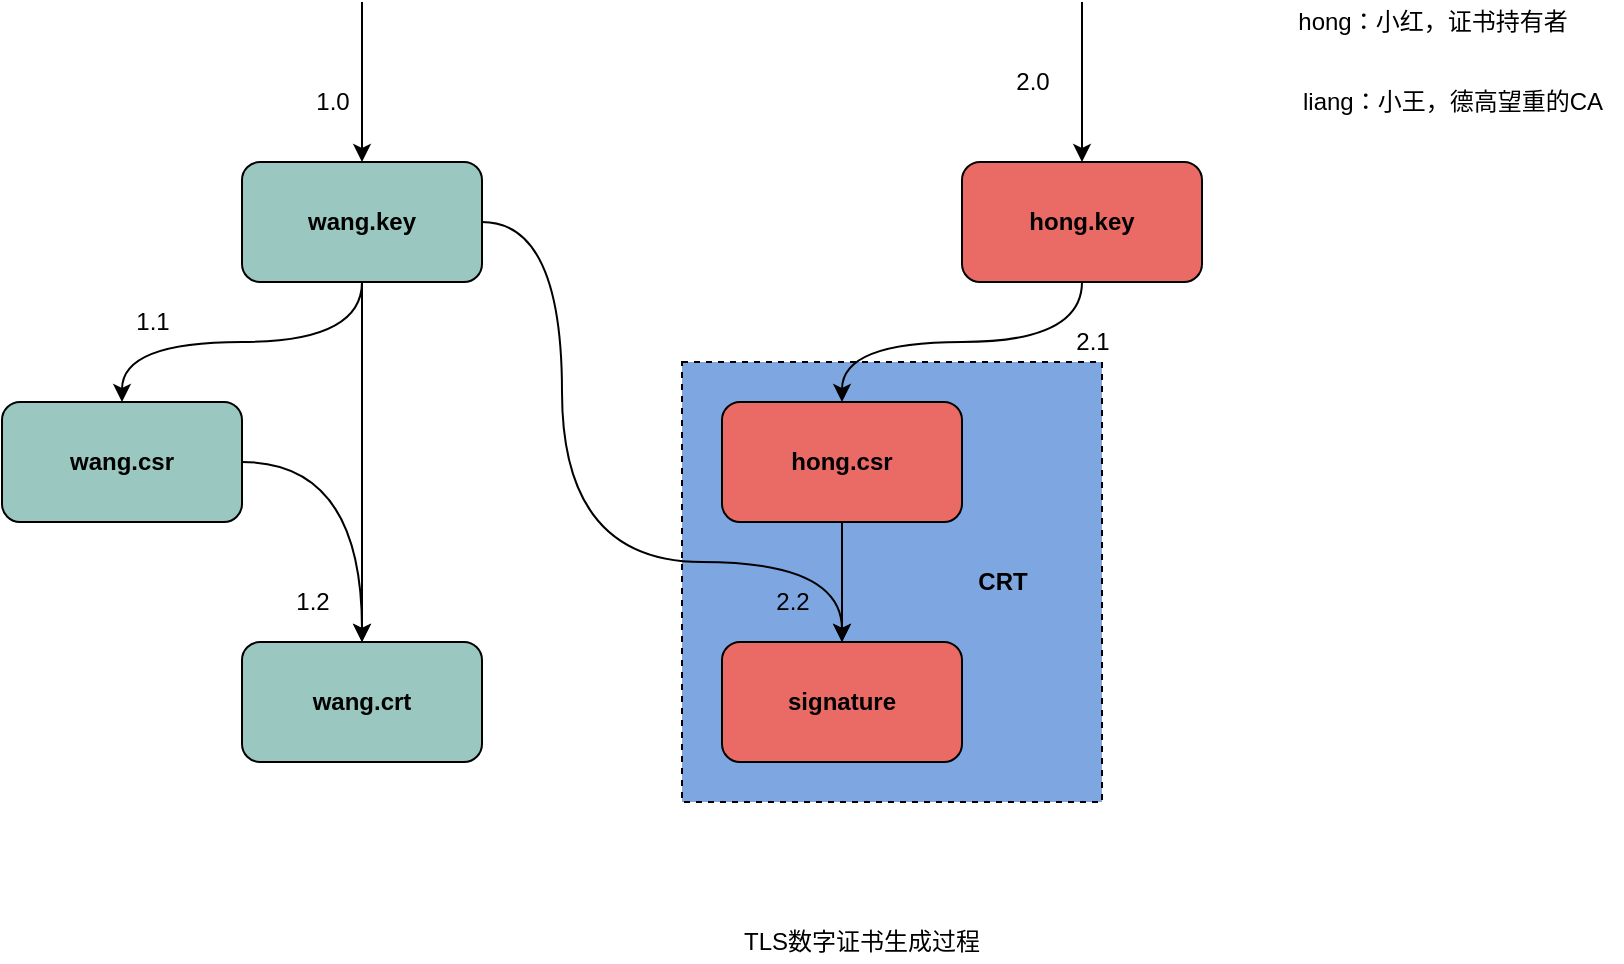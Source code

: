 <mxfile version="13.1.14" type="github">
  <diagram id="0Uj0wvOZ_GoHjRGlzTIO" name="Page-1">
    <mxGraphModel dx="1422" dy="737" grid="1" gridSize="10" guides="1" tooltips="1" connect="1" arrows="1" fold="1" page="1" pageScale="1" pageWidth="1920" pageHeight="1200" math="0" shadow="0">
      <root>
        <mxCell id="0" />
        <mxCell id="1" parent="0" />
        <mxCell id="NBl6JaTMYuG1Rr8iN5Nd-24" value="" style="rounded=0;whiteSpace=wrap;html=1;fillColor=#7EA6E0;dashed=1;" parent="1" vertex="1">
          <mxGeometry x="420" y="340" width="210" height="220" as="geometry" />
        </mxCell>
        <mxCell id="NBl6JaTMYuG1Rr8iN5Nd-8" value="" style="edgeStyle=orthogonalEdgeStyle;rounded=0;orthogonalLoop=1;jettySize=auto;html=1;curved=1;" parent="1" source="NBl6JaTMYuG1Rr8iN5Nd-1" target="NBl6JaTMYuG1Rr8iN5Nd-7" edge="1">
          <mxGeometry relative="1" as="geometry" />
        </mxCell>
        <mxCell id="NBl6JaTMYuG1Rr8iN5Nd-10" value="" style="edgeStyle=orthogonalEdgeStyle;curved=1;rounded=0;orthogonalLoop=1;jettySize=auto;html=1;" parent="1" source="NBl6JaTMYuG1Rr8iN5Nd-1" target="NBl6JaTMYuG1Rr8iN5Nd-9" edge="1">
          <mxGeometry relative="1" as="geometry" />
        </mxCell>
        <mxCell id="NBl6JaTMYuG1Rr8iN5Nd-21" value="" style="edgeStyle=orthogonalEdgeStyle;curved=1;rounded=0;orthogonalLoop=1;jettySize=auto;html=1;entryX=0.5;entryY=0;entryDx=0;entryDy=0;" parent="1" source="NBl6JaTMYuG1Rr8iN5Nd-1" target="NBl6JaTMYuG1Rr8iN5Nd-16" edge="1">
          <mxGeometry relative="1" as="geometry">
            <mxPoint x="400" y="270" as="targetPoint" />
            <Array as="points">
              <mxPoint x="360" y="270" />
              <mxPoint x="360" y="440" />
              <mxPoint x="500" y="440" />
            </Array>
          </mxGeometry>
        </mxCell>
        <mxCell id="NBl6JaTMYuG1Rr8iN5Nd-27" value="" style="edgeStyle=orthogonalEdgeStyle;curved=1;rounded=0;orthogonalLoop=1;jettySize=auto;html=1;startArrow=classic;startFill=1;endArrow=none;endFill=0;" parent="1" source="NBl6JaTMYuG1Rr8iN5Nd-1" edge="1">
          <mxGeometry relative="1" as="geometry">
            <mxPoint x="260" y="160" as="targetPoint" />
          </mxGeometry>
        </mxCell>
        <mxCell id="NBl6JaTMYuG1Rr8iN5Nd-1" value="&lt;b&gt;wang.key&lt;/b&gt;" style="rounded=1;whiteSpace=wrap;html=1;fillColor=#9AC7BF;" parent="1" vertex="1">
          <mxGeometry x="200" y="240" width="120" height="60" as="geometry" />
        </mxCell>
        <mxCell id="NBl6JaTMYuG1Rr8iN5Nd-9" value="&lt;b&gt;wang.crt&lt;/b&gt;" style="rounded=1;whiteSpace=wrap;html=1;fillColor=#9AC7BF;" parent="1" vertex="1">
          <mxGeometry x="200" y="480" width="120" height="60" as="geometry" />
        </mxCell>
        <mxCell id="NBl6JaTMYuG1Rr8iN5Nd-23" value="" style="edgeStyle=orthogonalEdgeStyle;rounded=0;orthogonalLoop=1;jettySize=auto;html=1;entryX=0.5;entryY=0;entryDx=0;entryDy=0;exitX=1;exitY=0.5;exitDx=0;exitDy=0;curved=1;" parent="1" source="NBl6JaTMYuG1Rr8iN5Nd-7" target="NBl6JaTMYuG1Rr8iN5Nd-9" edge="1">
          <mxGeometry relative="1" as="geometry">
            <mxPoint x="140" y="500" as="targetPoint" />
          </mxGeometry>
        </mxCell>
        <mxCell id="NBl6JaTMYuG1Rr8iN5Nd-7" value="&lt;b&gt;wang.csr&lt;/b&gt;" style="rounded=1;whiteSpace=wrap;html=1;fillColor=#9AC7BF;" parent="1" vertex="1">
          <mxGeometry x="80" y="360" width="120" height="60" as="geometry" />
        </mxCell>
        <mxCell id="NBl6JaTMYuG1Rr8iN5Nd-13" value="" style="edgeStyle=orthogonalEdgeStyle;curved=1;rounded=0;orthogonalLoop=1;jettySize=auto;html=1;" parent="1" source="NBl6JaTMYuG1Rr8iN5Nd-4" target="NBl6JaTMYuG1Rr8iN5Nd-12" edge="1">
          <mxGeometry relative="1" as="geometry" />
        </mxCell>
        <mxCell id="NBl6JaTMYuG1Rr8iN5Nd-29" value="" style="edgeStyle=orthogonalEdgeStyle;curved=1;rounded=0;orthogonalLoop=1;jettySize=auto;html=1;startArrow=classic;startFill=1;endArrow=none;endFill=0;" parent="1" source="NBl6JaTMYuG1Rr8iN5Nd-4" edge="1">
          <mxGeometry relative="1" as="geometry">
            <mxPoint x="620" y="160" as="targetPoint" />
          </mxGeometry>
        </mxCell>
        <mxCell id="NBl6JaTMYuG1Rr8iN5Nd-4" value="&lt;b&gt;hong.key&lt;/b&gt;" style="rounded=1;whiteSpace=wrap;html=1;fillColor=#EA6B66;" parent="1" vertex="1">
          <mxGeometry x="560" y="240" width="120" height="60" as="geometry" />
        </mxCell>
        <mxCell id="NBl6JaTMYuG1Rr8iN5Nd-17" value="" style="edgeStyle=orthogonalEdgeStyle;curved=1;rounded=0;orthogonalLoop=1;jettySize=auto;html=1;" parent="1" source="NBl6JaTMYuG1Rr8iN5Nd-12" target="NBl6JaTMYuG1Rr8iN5Nd-16" edge="1">
          <mxGeometry relative="1" as="geometry" />
        </mxCell>
        <mxCell id="NBl6JaTMYuG1Rr8iN5Nd-12" value="&lt;b&gt;hong.csr&lt;/b&gt;" style="rounded=1;whiteSpace=wrap;html=1;fillColor=#EA6B66;" parent="1" vertex="1">
          <mxGeometry x="440" y="360" width="120" height="60" as="geometry" />
        </mxCell>
        <mxCell id="NBl6JaTMYuG1Rr8iN5Nd-16" value="&lt;b&gt;signature&lt;/b&gt;" style="rounded=1;whiteSpace=wrap;html=1;fillColor=#EA6B66;" parent="1" vertex="1">
          <mxGeometry x="440" y="480" width="120" height="60" as="geometry" />
        </mxCell>
        <mxCell id="NBl6JaTMYuG1Rr8iN5Nd-25" value="TLS数字证书生成过程" style="text;html=1;strokeColor=none;fillColor=none;align=center;verticalAlign=middle;whiteSpace=wrap;rounded=0;dashed=1;" parent="1" vertex="1">
          <mxGeometry x="440" y="620" width="140" height="20" as="geometry" />
        </mxCell>
        <mxCell id="NBl6JaTMYuG1Rr8iN5Nd-34" value="2.2" style="text;html=1;align=center;verticalAlign=middle;resizable=0;points=[];autosize=1;" parent="1" vertex="1">
          <mxGeometry x="460" y="450" width="30" height="20" as="geometry" />
        </mxCell>
        <mxCell id="NBl6JaTMYuG1Rr8iN5Nd-35" value="2.1" style="text;html=1;align=center;verticalAlign=middle;resizable=0;points=[];autosize=1;" parent="1" vertex="1">
          <mxGeometry x="610" y="320" width="30" height="20" as="geometry" />
        </mxCell>
        <mxCell id="NBl6JaTMYuG1Rr8iN5Nd-36" value="2.0" style="text;html=1;align=center;verticalAlign=middle;resizable=0;points=[];autosize=1;" parent="1" vertex="1">
          <mxGeometry x="580" y="190" width="30" height="20" as="geometry" />
        </mxCell>
        <mxCell id="NBl6JaTMYuG1Rr8iN5Nd-37" value="1.2" style="text;html=1;align=center;verticalAlign=middle;resizable=0;points=[];autosize=1;" parent="1" vertex="1">
          <mxGeometry x="220" y="450" width="30" height="20" as="geometry" />
        </mxCell>
        <mxCell id="NBl6JaTMYuG1Rr8iN5Nd-38" value="1.1" style="text;html=1;align=center;verticalAlign=middle;resizable=0;points=[];autosize=1;" parent="1" vertex="1">
          <mxGeometry x="140" y="310" width="30" height="20" as="geometry" />
        </mxCell>
        <mxCell id="NBl6JaTMYuG1Rr8iN5Nd-39" value="1.0" style="text;html=1;align=center;verticalAlign=middle;resizable=0;points=[];autosize=1;" parent="1" vertex="1">
          <mxGeometry x="230" y="200" width="30" height="20" as="geometry" />
        </mxCell>
        <mxCell id="NBl6JaTMYuG1Rr8iN5Nd-41" value="hong：小红，证书持有者" style="text;html=1;align=center;verticalAlign=middle;resizable=0;points=[];autosize=1;" parent="1" vertex="1">
          <mxGeometry x="720" y="160" width="150" height="20" as="geometry" />
        </mxCell>
        <mxCell id="NBl6JaTMYuG1Rr8iN5Nd-42" value="liang：小王，德高望重的CA" style="text;html=1;align=center;verticalAlign=middle;resizable=0;points=[];autosize=1;" parent="1" vertex="1">
          <mxGeometry x="720" y="200" width="170" height="20" as="geometry" />
        </mxCell>
        <mxCell id="NBl6JaTMYuG1Rr8iN5Nd-45" value="CRT" style="text;html=1;align=center;verticalAlign=middle;resizable=0;points=[];autosize=1;fontStyle=1" parent="1" vertex="1">
          <mxGeometry x="560" y="440" width="40" height="20" as="geometry" />
        </mxCell>
      </root>
    </mxGraphModel>
  </diagram>
</mxfile>
